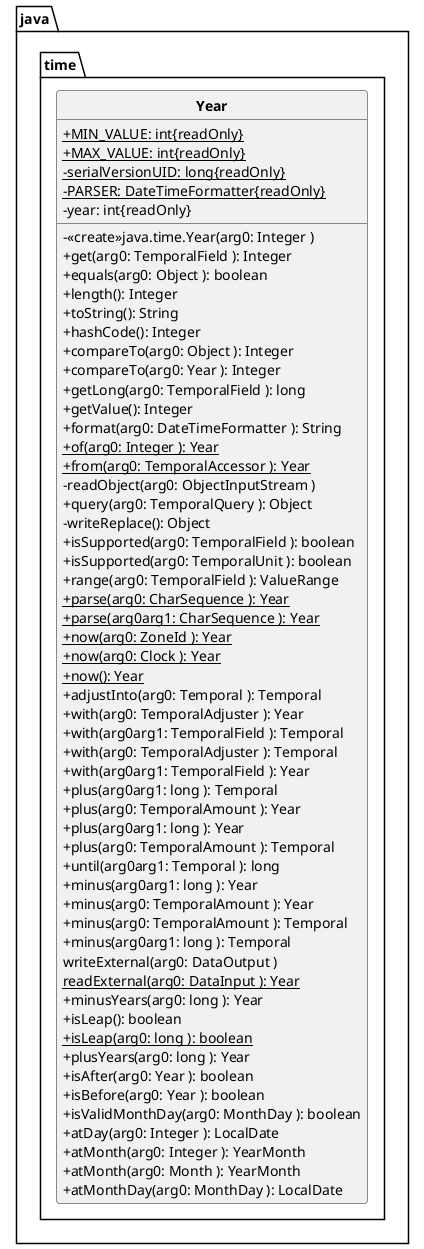 @startuml

'UML GENERE PAR CODE :)

skinparam style strictuml
skinparam classAttributeIconSize 0
skinparam classFontStyle Bold
hide empty members

class java.time.Year{
+{static}MIN_VALUE: int{readOnly}
+{static}MAX_VALUE: int{readOnly}
-{static}serialVersionUID: long{readOnly}
-{static}PARSER: DateTimeFormatter{readOnly}
-year: int{readOnly}
-<<create>>java.time.Year(arg0: Integer )
+get(arg0: TemporalField ): Integer
+equals(arg0: Object ): boolean
+length(): Integer
+toString(): String
+hashCode(): Integer
+compareTo(arg0: Object ): Integer
+compareTo(arg0: Year ): Integer
+getLong(arg0: TemporalField ): long
+getValue(): Integer
+format(arg0: DateTimeFormatter ): String
+{static}of(arg0: Integer ): Year
+{static}from(arg0: TemporalAccessor ): Year
-readObject(arg0: ObjectInputStream )
+query(arg0: TemporalQuery ): Object
-writeReplace(): Object
+isSupported(arg0: TemporalField ): boolean
+isSupported(arg0: TemporalUnit ): boolean
+range(arg0: TemporalField ): ValueRange
+{static}parse(arg0: CharSequence ): Year
+{static}parse(arg0arg1: CharSequence ): Year
+{static}now(arg0: ZoneId ): Year
+{static}now(arg0: Clock ): Year
+{static}now(): Year
+adjustInto(arg0: Temporal ): Temporal
+with(arg0: TemporalAdjuster ): Year
+with(arg0arg1: TemporalField ): Temporal
+with(arg0: TemporalAdjuster ): Temporal
+with(arg0arg1: TemporalField ): Year
+plus(arg0arg1: long ): Temporal
+plus(arg0: TemporalAmount ): Year
+plus(arg0arg1: long ): Year
+plus(arg0: TemporalAmount ): Temporal
+until(arg0arg1: Temporal ): long
+minus(arg0arg1: long ): Year
+minus(arg0: TemporalAmount ): Year
+minus(arg0: TemporalAmount ): Temporal
+minus(arg0arg1: long ): Temporal
writeExternal(arg0: DataOutput )
{static}readExternal(arg0: DataInput ): Year
+minusYears(arg0: long ): Year
+isLeap(): boolean
+{static}isLeap(arg0: long ): boolean
+plusYears(arg0: long ): Year
+isAfter(arg0: Year ): boolean
+isBefore(arg0: Year ): boolean
+isValidMonthDay(arg0: MonthDay ): boolean
+atDay(arg0: Integer ): LocalDate
+atMonth(arg0: Integer ): YearMonth
+atMonth(arg0: Month ): YearMonth
+atMonthDay(arg0: MonthDay ): LocalDate

}
@enduml
